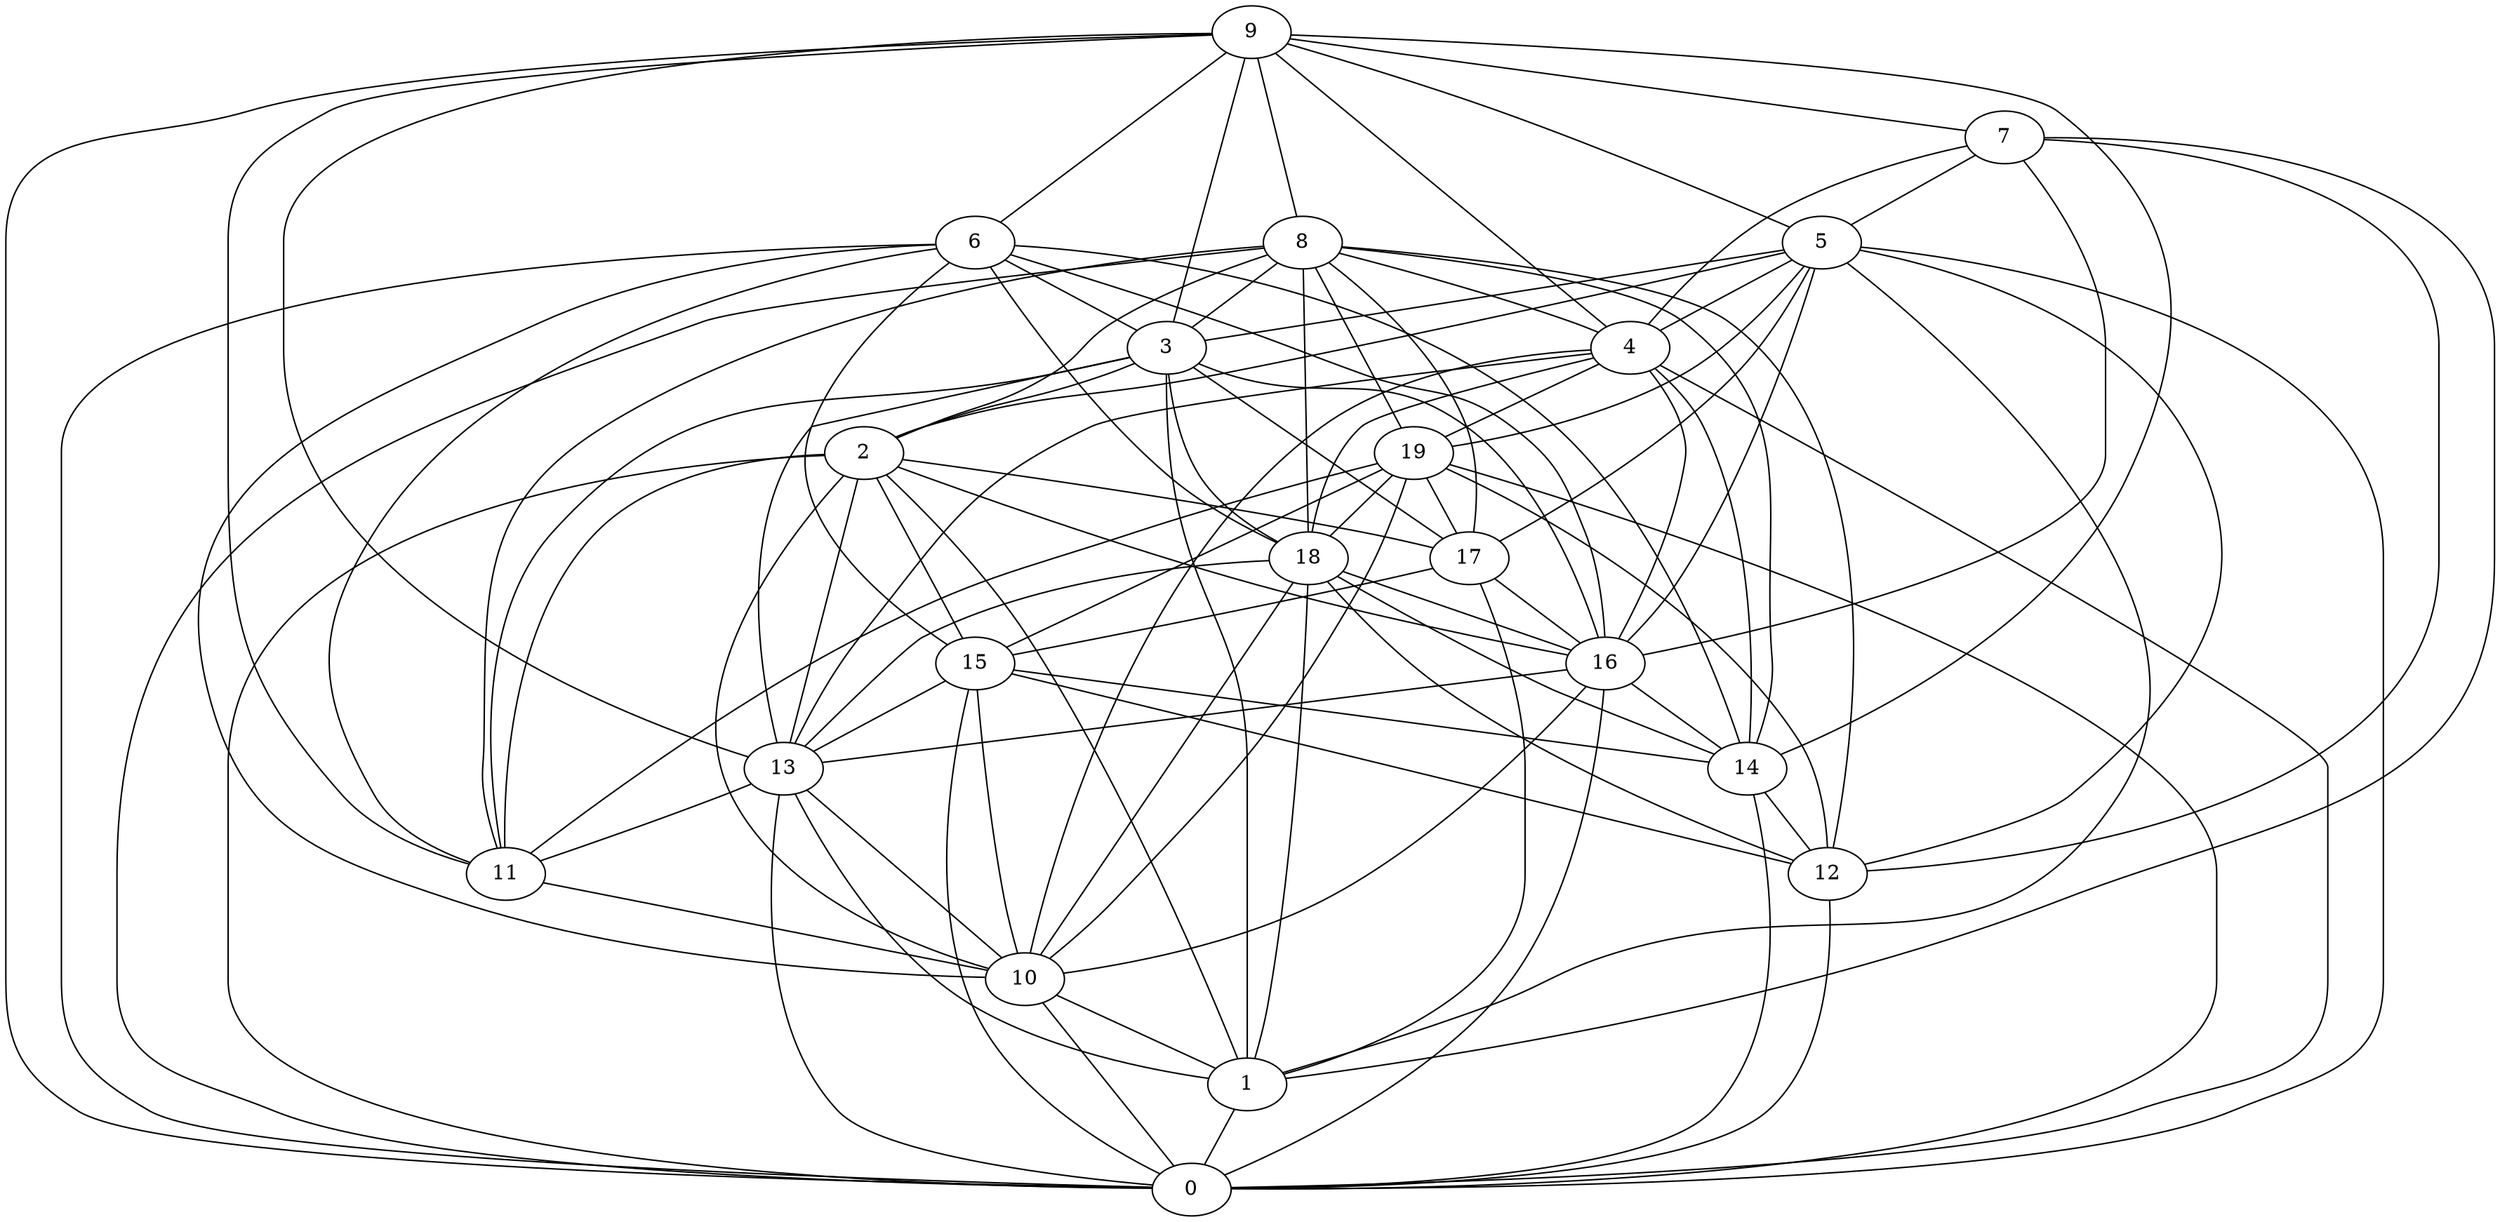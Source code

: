 digraph GG_graph {

subgraph G_graph {
edge [color = black]
"2" -> "13" [dir = none]
"2" -> "0" [dir = none]
"3" -> "13" [dir = none]
"3" -> "18" [dir = none]
"3" -> "1" [dir = none]
"16" -> "10" [dir = none]
"16" -> "14" [dir = none]
"16" -> "13" [dir = none]
"13" -> "0" [dir = none]
"15" -> "14" [dir = none]
"15" -> "0" [dir = none]
"14" -> "0" [dir = none]
"10" -> "0" [dir = none]
"12" -> "0" [dir = none]
"8" -> "18" [dir = none]
"8" -> "3" [dir = none]
"8" -> "11" [dir = none]
"18" -> "14" [dir = none]
"18" -> "1" [dir = none]
"9" -> "11" [dir = none]
"9" -> "14" [dir = none]
"9" -> "7" [dir = none]
"9" -> "13" [dir = none]
"5" -> "17" [dir = none]
"5" -> "2" [dir = none]
"5" -> "12" [dir = none]
"5" -> "16" [dir = none]
"5" -> "0" [dir = none]
"17" -> "1" [dir = none]
"17" -> "15" [dir = none]
"7" -> "5" [dir = none]
"4" -> "14" [dir = none]
"4" -> "10" [dir = none]
"19" -> "15" [dir = none]
"19" -> "0" [dir = none]
"19" -> "12" [dir = none]
"6" -> "0" [dir = none]
"6" -> "10" [dir = none]
"6" -> "14" [dir = none]
"18" -> "13" [dir = none]
"1" -> "0" [dir = none]
"2" -> "1" [dir = none]
"2" -> "17" [dir = none]
"6" -> "15" [dir = none]
"8" -> "14" [dir = none]
"5" -> "1" [dir = none]
"9" -> "0" [dir = none]
"3" -> "17" [dir = none]
"2" -> "11" [dir = none]
"5" -> "4" [dir = none]
"4" -> "19" [dir = none]
"16" -> "0" [dir = none]
"15" -> "13" [dir = none]
"18" -> "16" [dir = none]
"17" -> "16" [dir = none]
"2" -> "10" [dir = none]
"3" -> "16" [dir = none]
"3" -> "2" [dir = none]
"11" -> "10" [dir = none]
"8" -> "4" [dir = none]
"18" -> "10" [dir = none]
"8" -> "12" [dir = none]
"8" -> "17" [dir = none]
"7" -> "12" [dir = none]
"13" -> "1" [dir = none]
"13" -> "10" [dir = none]
"4" -> "16" [dir = none]
"19" -> "11" [dir = none]
"9" -> "4" [dir = none]
"9" -> "8" [dir = none]
"18" -> "12" [dir = none]
"5" -> "19" [dir = none]
"7" -> "4" [dir = none]
"2" -> "15" [dir = none]
"9" -> "5" [dir = none]
"8" -> "2" [dir = none]
"6" -> "3" [dir = none]
"4" -> "13" [dir = none]
"9" -> "3" [dir = none]
"19" -> "10" [dir = none]
"19" -> "17" [dir = none]
"15" -> "12" [dir = none]
"9" -> "6" [dir = none]
"6" -> "18" [dir = none]
"2" -> "16" [dir = none]
"6" -> "11" [dir = none]
"15" -> "10" [dir = none]
"6" -> "16" [dir = none]
"13" -> "11" [dir = none]
"4" -> "18" [dir = none]
"10" -> "1" [dir = none]
"7" -> "16" [dir = none]
"14" -> "12" [dir = none]
"3" -> "11" [dir = none]
"8" -> "0" [dir = none]
"19" -> "18" [dir = none]
"8" -> "19" [dir = none]
"7" -> "1" [dir = none]
"5" -> "3" [dir = none]
"4" -> "0" [dir = none]
}

}
